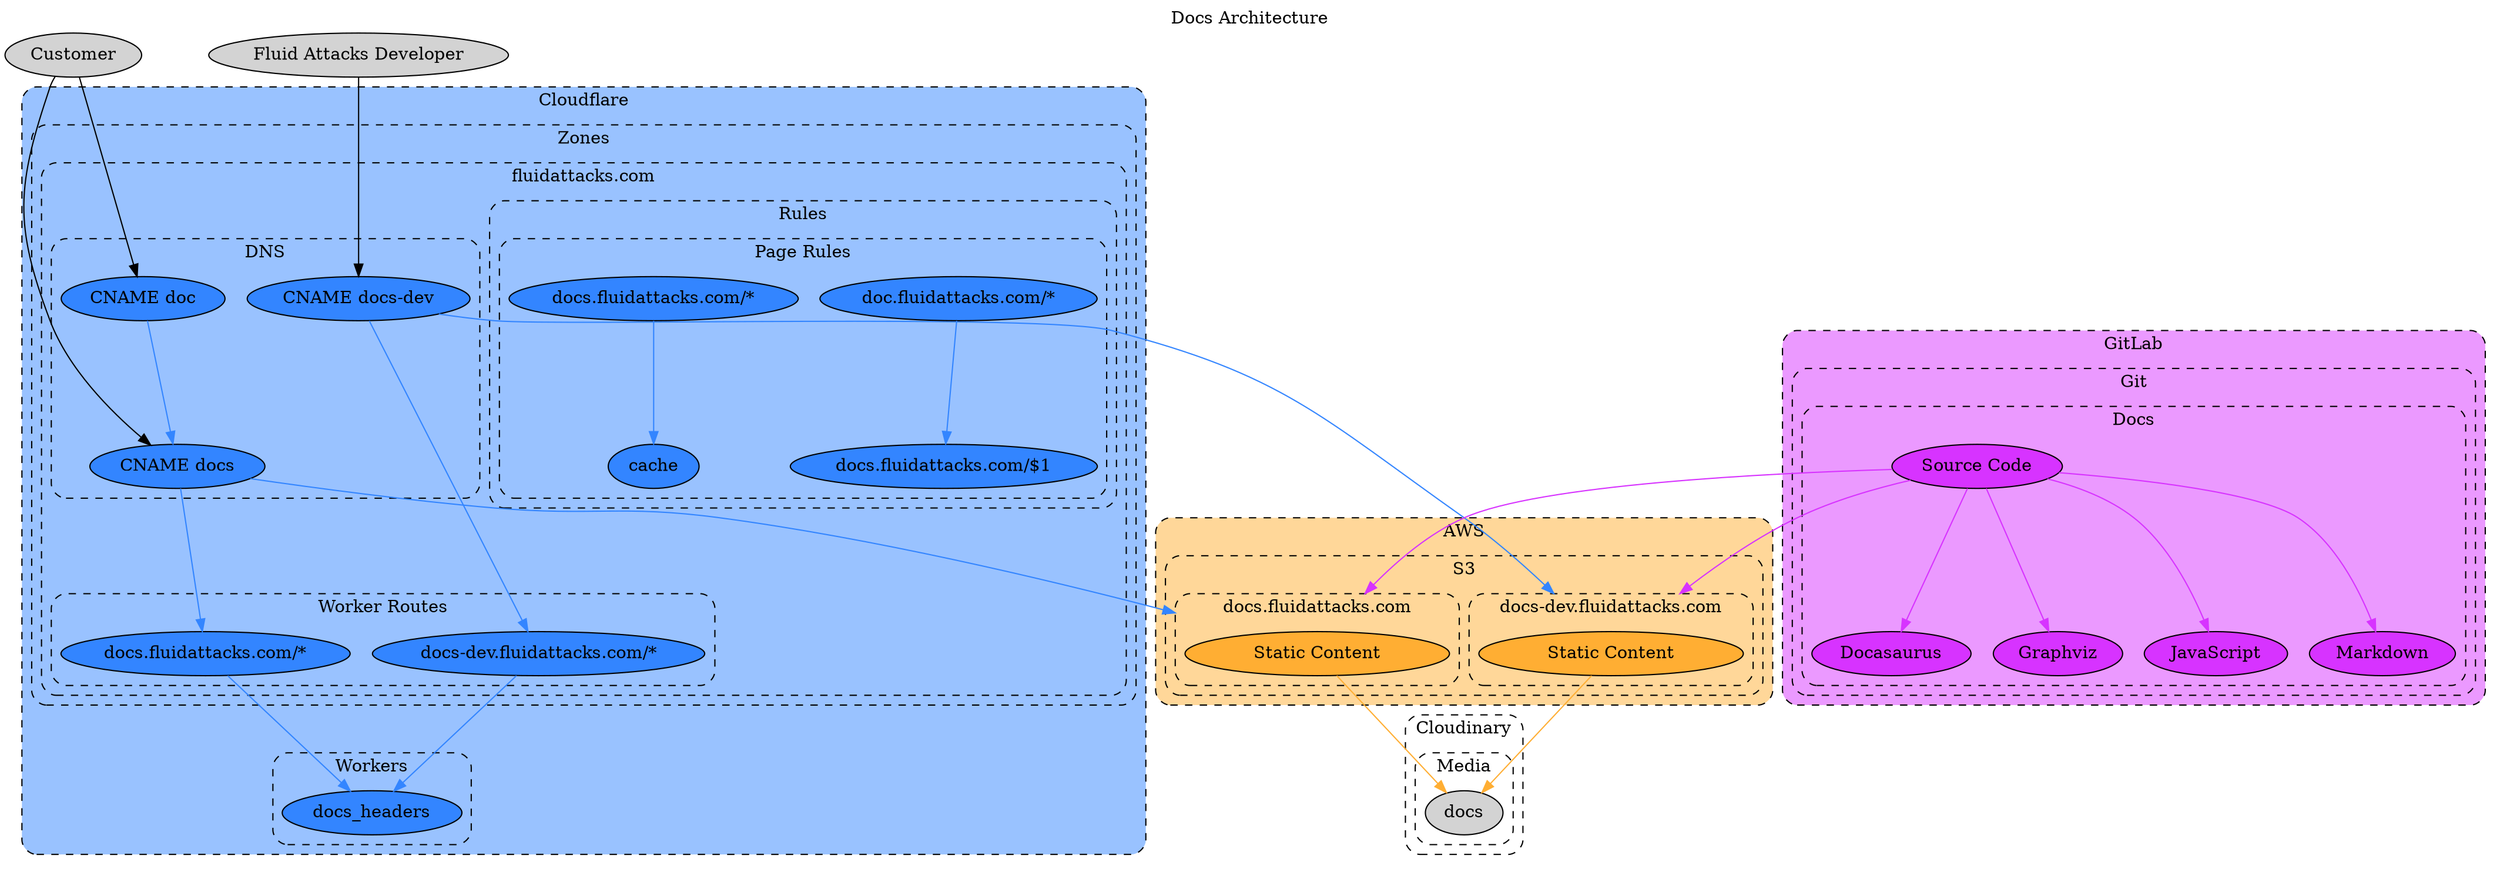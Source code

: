 // SPDX-FileCopyrightText: 2022 Fluid Attacks <development@fluidattacks.com>
//
// SPDX-License-Identifier: MPL-2.0

digraph docs {
  label="Docs Architecture"
  labelloc="t"
  compound="true"
  concentrate="true"
  scale="scalexy"

  node[style="filled"]
  graph[style="dashed,rounded"]

  subgraph cluster_aws {
    label="AWS"
    bgcolor="0.1 0.4 1.0"
    node[fillcolor="0.1 0.8 1.0"]

    subgraph cluster_aws_s3 {
      label="S3"

      subgraph cluster_aws_s3_docs_dev {
        label="docs-dev.fluidattacks.com"

        aws_s3_docs_dev_static[label="Static Content" width="3.0"]
      }

      subgraph cluster_aws_s3_docs_prod {
        label="docs.fluidattacks.com"

        aws_s3_docs_prod_static[label="Static Content" width="3.0"]
      }
    }
  }

  subgraph cluster_cloudflare {
    label="Cloudflare"
    bgcolor="0.6 0.4 1.0"
    node[fillcolor="0.6 0.8 1.0"]

    subgraph cluster_cloudflare_workers {
      label="Workers"

      cluster_cloudflare_workers_docs_headers[label="docs_headers"]
    }

    subgraph cluster_cloudflare_zones {
      label="Zones"

      subgraph cluster_cloudflare_zone_fluidattacks_com {
        label="fluidattacks.com"

        subgraph cluster_cloudflare_zone_fluidattacks_com_dns_docs {
          label="DNS"

          cloudflare_zone_fluidattacks_com_dns_cname_doc[label="CNAME doc"]
          cloudflare_zone_fluidattacks_com_dns_cname_docs[label="CNAME docs"]
          cloudflare_zone_fluidattacks_com_dns_cname_docs_dev[label="CNAME docs-dev"]
        }

        subgraph cluster_cloudflare_zone_fluidattacks_com_rules {
          label="Rules"

          subgraph cluster_cloudflare_zone_fluidattacks_com_rules_page {
            label="Page Rules"

            cloudflare_zone_fluidattacks_com_rules_page_doc[label="doc.fluidattacks.com/*"]
            cloudflare_zone_fluidattacks_com_rules_page_doc_forward[label="docs.fluidattacks.com/$1"]
            cloudflare_zone_fluidattacks_com_rules_page_docs[label="docs.fluidattacks.com/*"]
            cloudflare_zone_fluidattacks_com_rules_page_docs_cache[label="cache"]
          }
        }

        subgraph cluster_cloudflare_zone_fluidattacks_com_worker_routes {
          label="Worker Routes"

          cloudflare_zone_fluidattacks_com_worker_route_dev[label="docs-dev.fluidattacks.com/*"]
          cloudflare_zone_fluidattacks_com_worker_route_prod[label="docs.fluidattacks.com/*"]
        }
      }
    }
  }

  subgraph cluster_cloudinary {
    label="Cloudinary"
    bgcolor="/x11/white"
    node[fillcolor="/x11/lightgray"]

    subgraph cluster_cloudinary_media {
      label="Media"

      cloudinary_media_docs[label="docs"]
    }
  }

  subgraph cluster_gitlab {
    label="GitLab"
    bgcolor="0.8 0.4 1.0"
    node[fillcolor="0.8 0.8 1.0"]

    subgraph cluster_gitlab_git {
      label="Git"

      subgraph cluster_gitlab_docs {
        label="Docs"

        gitlab_docs[label="Source Code"]
        gitlab_docs_docasaurus[label="Docasaurus"]
        gitlab_docs_graphviz[label="Graphviz"]
        gitlab_docs_javascript[label="JavaScript"]
        gitlab_docs_markdown[label="Markdown"]
      }
    }
  }

  node[fillcolor="/x11/lightgray"]
  customer[label="Customer"]
  fluid_attacks_developer[label="Fluid Attacks Developer"]

  edge[color="0.1 0.8 1.0"]
  aws_s3_docs_dev_static -> cloudinary_media_docs[]
  aws_s3_docs_prod_static -> cloudinary_media_docs[]

  edge[color="0.6 0.8 1.0"]
  cloudflare_zone_fluidattacks_com_worker_route_dev -> cluster_cloudflare_workers_docs_headers[]
  cloudflare_zone_fluidattacks_com_worker_route_prod -> cluster_cloudflare_workers_docs_headers[]
  cloudflare_zone_fluidattacks_com_dns_cname_doc -> cloudflare_zone_fluidattacks_com_dns_cname_docs[]
  cloudflare_zone_fluidattacks_com_dns_cname_docs -> cloudflare_zone_fluidattacks_com_worker_route_prod[]
  cloudflare_zone_fluidattacks_com_dns_cname_docs_dev -> cloudflare_zone_fluidattacks_com_worker_route_dev[]
  cloudflare_zone_fluidattacks_com_dns_cname_docs -> aws_s3_docs_prod_static[lhead="cluster_aws_s3_docs_prod"]
  cloudflare_zone_fluidattacks_com_dns_cname_docs_dev -> aws_s3_docs_dev_static[lhead="cluster_aws_s3_docs_dev"]
  cloudflare_zone_fluidattacks_com_rules_page_doc -> cloudflare_zone_fluidattacks_com_rules_page_doc_forward[]
  cloudflare_zone_fluidattacks_com_rules_page_docs -> cloudflare_zone_fluidattacks_com_rules_page_docs_cache[]

  edge[color="0.8 0.8 1.0"]
  gitlab_docs -> aws_s3_docs_dev_static[lhead="cluster_aws_s3_docs_dev"]
  gitlab_docs -> aws_s3_docs_prod_static[lhead="cluster_aws_s3_docs_prod"]
  gitlab_docs -> gitlab_docs_docasaurus[]
  gitlab_docs -> gitlab_docs_graphviz[]
  gitlab_docs -> gitlab_docs_javascript[]
  gitlab_docs -> gitlab_docs_markdown[]

  edge[color="/x11/black"]
  customer -> cloudflare_zone_fluidattacks_com_dns_cname_doc[]
  customer -> cloudflare_zone_fluidattacks_com_dns_cname_docs[]
  fluid_attacks_developer -> cloudflare_zone_fluidattacks_com_dns_cname_docs_dev[]
}
